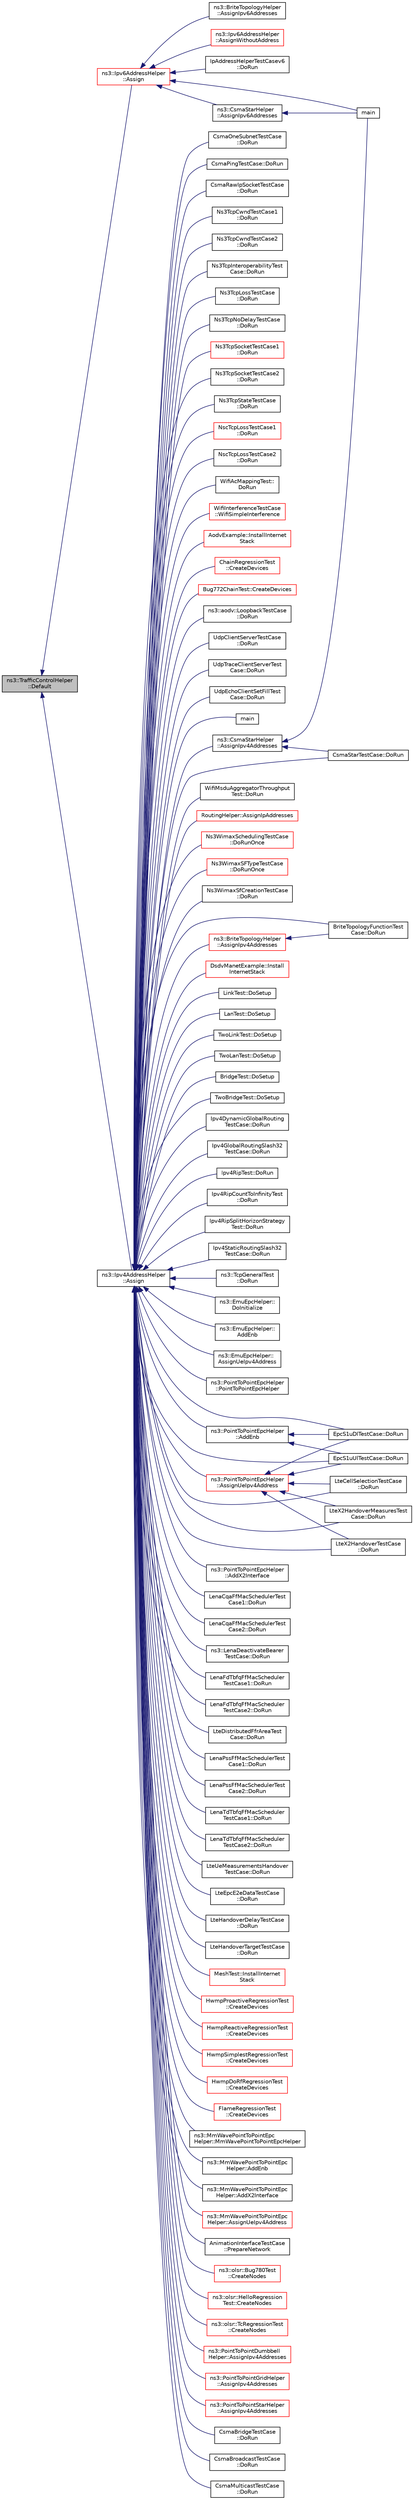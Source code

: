 digraph "ns3::TrafficControlHelper::Default"
{
  edge [fontname="Helvetica",fontsize="10",labelfontname="Helvetica",labelfontsize="10"];
  node [fontname="Helvetica",fontsize="10",shape=record];
  rankdir="LR";
  Node1 [label="ns3::TrafficControlHelper\l::Default",height=0.2,width=0.4,color="black", fillcolor="grey75", style="filled", fontcolor="black"];
  Node1 -> Node2 [dir="back",color="midnightblue",fontsize="10",style="solid"];
  Node2 [label="ns3::Ipv4AddressHelper\l::Assign",height=0.2,width=0.4,color="black", fillcolor="white", style="filled",URL="$d2/dae/classns3_1_1Ipv4AddressHelper.html#af8e7f4a1a7e74c00014a1eac445a27af",tooltip="Assign IP addresses to the net devices specified in the container based on the current network prefix..."];
  Node2 -> Node3 [dir="back",color="midnightblue",fontsize="10",style="solid"];
  Node3 [label="AodvExample::InstallInternet\lStack",height=0.2,width=0.4,color="red", fillcolor="white", style="filled",URL="$d7/db6/classAodvExample.html#abc2e6b6dd4791571042bc65a1340efd5"];
  Node2 -> Node4 [dir="back",color="midnightblue",fontsize="10",style="solid"];
  Node4 [label="ChainRegressionTest\l::CreateDevices",height=0.2,width=0.4,color="red", fillcolor="white", style="filled",URL="$da/d19/classChainRegressionTest.html#ae8b1dd906e3d52a223122c63d236bb19",tooltip="Create devices, install TCP/IP stack and applications. "];
  Node2 -> Node5 [dir="back",color="midnightblue",fontsize="10",style="solid"];
  Node5 [label="Bug772ChainTest::CreateDevices",height=0.2,width=0.4,color="red", fillcolor="white", style="filled",URL="$d0/d17/classBug772ChainTest.html#a9dfdee167ab354dd596e13d1a873e50a",tooltip="Create devices, install TCP/IP stack and applications. "];
  Node2 -> Node6 [dir="back",color="midnightblue",fontsize="10",style="solid"];
  Node6 [label="ns3::aodv::LoopbackTestCase\l::DoRun",height=0.2,width=0.4,color="black", fillcolor="white", style="filled",URL="$d2/d8c/classns3_1_1aodv_1_1LoopbackTestCase.html#aa4ecd46f743a971813870cff58563eab",tooltip="Implementation to actually run this TestCase. "];
  Node2 -> Node7 [dir="back",color="midnightblue",fontsize="10",style="solid"];
  Node7 [label="UdpClientServerTestCase\l::DoRun",height=0.2,width=0.4,color="black", fillcolor="white", style="filled",URL="$d2/dc1/classUdpClientServerTestCase.html#a9f7f382020c2a70d7cb2434ae18c9b6c",tooltip="Implementation to actually run this TestCase. "];
  Node2 -> Node8 [dir="back",color="midnightblue",fontsize="10",style="solid"];
  Node8 [label="UdpTraceClientServerTest\lCase::DoRun",height=0.2,width=0.4,color="black", fillcolor="white", style="filled",URL="$d8/daf/classUdpTraceClientServerTestCase.html#a067367203d92eb6f9edaee3c17da6d8a",tooltip="Implementation to actually run this TestCase. "];
  Node2 -> Node9 [dir="back",color="midnightblue",fontsize="10",style="solid"];
  Node9 [label="UdpEchoClientSetFillTest\lCase::DoRun",height=0.2,width=0.4,color="black", fillcolor="white", style="filled",URL="$d6/db2/classUdpEchoClientSetFillTestCase.html#abab274bc5d6e6f303a96446710d650b2",tooltip="Implementation to actually run this TestCase. "];
  Node2 -> Node10 [dir="back",color="midnightblue",fontsize="10",style="solid"];
  Node10 [label="main",height=0.2,width=0.4,color="black", fillcolor="white", style="filled",URL="$d0/d88/csma-bridge-one-hop_8cc.html#a0ddf1224851353fc92bfbff6f499fa97"];
  Node2 -> Node11 [dir="back",color="midnightblue",fontsize="10",style="solid"];
  Node11 [label="ns3::BriteTopologyHelper\l::AssignIpv4Addresses",height=0.2,width=0.4,color="red", fillcolor="white", style="filled",URL="$da/dee/classns3_1_1BriteTopologyHelper.html#a6d3c5647200385372fa7847294a24741"];
  Node11 -> Node12 [dir="back",color="midnightblue",fontsize="10",style="solid"];
  Node12 [label="BriteTopologyFunctionTest\lCase::DoRun",height=0.2,width=0.4,color="black", fillcolor="white", style="filled",URL="$d6/df2/classBriteTopologyFunctionTestCase.html#a8646dcfe4cd680f0fb25c5f70b2b46d6",tooltip="Implementation to actually run this TestCase. "];
  Node2 -> Node12 [dir="back",color="midnightblue",fontsize="10",style="solid"];
  Node2 -> Node13 [dir="back",color="midnightblue",fontsize="10",style="solid"];
  Node13 [label="ns3::CsmaStarHelper\l::AssignIpv4Addresses",height=0.2,width=0.4,color="black", fillcolor="white", style="filled",URL="$d1/d29/classns3_1_1CsmaStarHelper.html#a79de8a790d22696c51a4f6691cf24ce0"];
  Node13 -> Node14 [dir="back",color="midnightblue",fontsize="10",style="solid"];
  Node14 [label="main",height=0.2,width=0.4,color="black", fillcolor="white", style="filled",URL="$d3/d79/csma-star_8cc.html#a0ddf1224851353fc92bfbff6f499fa97"];
  Node13 -> Node15 [dir="back",color="midnightblue",fontsize="10",style="solid"];
  Node15 [label="CsmaStarTestCase::DoRun",height=0.2,width=0.4,color="black", fillcolor="white", style="filled",URL="$dd/d89/classCsmaStarTestCase.html#ab2214447716ce03f34f02b9e9af477d5",tooltip="Implementation to actually run this TestCase. "];
  Node2 -> Node16 [dir="back",color="midnightblue",fontsize="10",style="solid"];
  Node16 [label="DsdvManetExample::Install\lInternetStack",height=0.2,width=0.4,color="red", fillcolor="white", style="filled",URL="$d3/d2a/classDsdvManetExample.html#a81e2a6a60033ea5e4f630c8805cd9586"];
  Node2 -> Node17 [dir="back",color="midnightblue",fontsize="10",style="solid"];
  Node17 [label="LinkTest::DoSetup",height=0.2,width=0.4,color="black", fillcolor="white", style="filled",URL="$d0/d42/classLinkTest.html#a1f2bbaa1530ec0c0e18fab0a3d8dc73e",tooltip="Implementation to do any local setup required for this TestCase. "];
  Node2 -> Node18 [dir="back",color="midnightblue",fontsize="10",style="solid"];
  Node18 [label="LanTest::DoSetup",height=0.2,width=0.4,color="black", fillcolor="white", style="filled",URL="$d3/d8e/classLanTest.html#a1e5e94be4456c27e8aca1cc16a3491f2",tooltip="Implementation to do any local setup required for this TestCase. "];
  Node2 -> Node19 [dir="back",color="midnightblue",fontsize="10",style="solid"];
  Node19 [label="TwoLinkTest::DoSetup",height=0.2,width=0.4,color="black", fillcolor="white", style="filled",URL="$da/d58/classTwoLinkTest.html#a5344eae56cf986eb8a7f571b05622e76",tooltip="Implementation to do any local setup required for this TestCase. "];
  Node2 -> Node20 [dir="back",color="midnightblue",fontsize="10",style="solid"];
  Node20 [label="TwoLanTest::DoSetup",height=0.2,width=0.4,color="black", fillcolor="white", style="filled",URL="$dc/d2b/classTwoLanTest.html#acfc905a31b5767f6d74747593127dfe4",tooltip="Implementation to do any local setup required for this TestCase. "];
  Node2 -> Node21 [dir="back",color="midnightblue",fontsize="10",style="solid"];
  Node21 [label="BridgeTest::DoSetup",height=0.2,width=0.4,color="black", fillcolor="white", style="filled",URL="$d8/d8a/classBridgeTest.html#a4d88ad6e9248541478917f836cf52b78",tooltip="Implementation to do any local setup required for this TestCase. "];
  Node2 -> Node22 [dir="back",color="midnightblue",fontsize="10",style="solid"];
  Node22 [label="TwoBridgeTest::DoSetup",height=0.2,width=0.4,color="black", fillcolor="white", style="filled",URL="$d9/d58/classTwoBridgeTest.html#aeff92a896b2e27f3eba2dcefd50b5f69",tooltip="Implementation to do any local setup required for this TestCase. "];
  Node2 -> Node23 [dir="back",color="midnightblue",fontsize="10",style="solid"];
  Node23 [label="Ipv4DynamicGlobalRouting\lTestCase::DoRun",height=0.2,width=0.4,color="black", fillcolor="white", style="filled",URL="$d1/d60/classIpv4DynamicGlobalRoutingTestCase.html#a376bd2f408504237fdfac663598fb6c6",tooltip="Implementation to actually run this TestCase. "];
  Node2 -> Node24 [dir="back",color="midnightblue",fontsize="10",style="solid"];
  Node24 [label="Ipv4GlobalRoutingSlash32\lTestCase::DoRun",height=0.2,width=0.4,color="black", fillcolor="white", style="filled",URL="$d0/dd2/classIpv4GlobalRoutingSlash32TestCase.html#a261a15e240910fb1981571e8e6cb294f",tooltip="Implementation to actually run this TestCase. "];
  Node2 -> Node25 [dir="back",color="midnightblue",fontsize="10",style="solid"];
  Node25 [label="Ipv4RipTest::DoRun",height=0.2,width=0.4,color="black", fillcolor="white", style="filled",URL="$df/d3d/classIpv4RipTest.html#a4f355233f8793da9555cd544cd5893e9",tooltip="Implementation to actually run this TestCase. "];
  Node2 -> Node26 [dir="back",color="midnightblue",fontsize="10",style="solid"];
  Node26 [label="Ipv4RipCountToInfinityTest\l::DoRun",height=0.2,width=0.4,color="black", fillcolor="white", style="filled",URL="$db/dd9/classIpv4RipCountToInfinityTest.html#a98754dfc16633ff58db8cfd697dd9862",tooltip="Implementation to actually run this TestCase. "];
  Node2 -> Node27 [dir="back",color="midnightblue",fontsize="10",style="solid"];
  Node27 [label="Ipv4RipSplitHorizonStrategy\lTest::DoRun",height=0.2,width=0.4,color="black", fillcolor="white", style="filled",URL="$d7/d9e/classIpv4RipSplitHorizonStrategyTest.html#a2e1df0675ad2712888aa499ee0f7eac2",tooltip="Implementation to actually run this TestCase. "];
  Node2 -> Node28 [dir="back",color="midnightblue",fontsize="10",style="solid"];
  Node28 [label="Ipv4StaticRoutingSlash32\lTestCase::DoRun",height=0.2,width=0.4,color="black", fillcolor="white", style="filled",URL="$dd/d70/classIpv4StaticRoutingSlash32TestCase.html#a73d080d5a091f9198cc6611f042ff7ce",tooltip="Implementation to actually run this TestCase. "];
  Node2 -> Node29 [dir="back",color="midnightblue",fontsize="10",style="solid"];
  Node29 [label="ns3::TcpGeneralTest\l::DoRun",height=0.2,width=0.4,color="black", fillcolor="white", style="filled",URL="$d2/dfd/classns3_1_1TcpGeneralTest.html#a79f00453e60b95fcf8d22757593f5ed3",tooltip="Execute the tcp test. "];
  Node2 -> Node30 [dir="back",color="midnightblue",fontsize="10",style="solid"];
  Node30 [label="ns3::EmuEpcHelper::\lDoInitialize",height=0.2,width=0.4,color="black", fillcolor="white", style="filled",URL="$d9/db8/classns3_1_1EmuEpcHelper.html#ae66ac77634aad1dfb03bbe0d8a54acc1"];
  Node2 -> Node31 [dir="back",color="midnightblue",fontsize="10",style="solid"];
  Node31 [label="ns3::EmuEpcHelper::\lAddEnb",height=0.2,width=0.4,color="black", fillcolor="white", style="filled",URL="$d9/db8/classns3_1_1EmuEpcHelper.html#abaff0cf3ed70c034b5e0fd22dc89a7ba"];
  Node2 -> Node32 [dir="back",color="midnightblue",fontsize="10",style="solid"];
  Node32 [label="ns3::EmuEpcHelper::\lAssignUeIpv4Address",height=0.2,width=0.4,color="black", fillcolor="white", style="filled",URL="$d9/db8/classns3_1_1EmuEpcHelper.html#aac502ef9ce75512e249e7b98f70b82a7"];
  Node2 -> Node33 [dir="back",color="midnightblue",fontsize="10",style="solid"];
  Node33 [label="ns3::PointToPointEpcHelper\l::PointToPointEpcHelper",height=0.2,width=0.4,color="black", fillcolor="white", style="filled",URL="$de/d5b/classns3_1_1PointToPointEpcHelper.html#a3d4c34f6a194c994d45e0dac5019b8cb"];
  Node2 -> Node34 [dir="back",color="midnightblue",fontsize="10",style="solid"];
  Node34 [label="ns3::PointToPointEpcHelper\l::AddEnb",height=0.2,width=0.4,color="black", fillcolor="white", style="filled",URL="$de/d5b/classns3_1_1PointToPointEpcHelper.html#a6636cc9c0501b719bd81ed13efd3c589"];
  Node34 -> Node35 [dir="back",color="midnightblue",fontsize="10",style="solid"];
  Node35 [label="EpcS1uDlTestCase::DoRun",height=0.2,width=0.4,color="black", fillcolor="white", style="filled",URL="$db/d72/classEpcS1uDlTestCase.html#a2ac9313672e6c5e2a5a33f98a77ffec2",tooltip="Implementation to actually run this TestCase. "];
  Node34 -> Node36 [dir="back",color="midnightblue",fontsize="10",style="solid"];
  Node36 [label="EpcS1uUlTestCase::DoRun",height=0.2,width=0.4,color="black", fillcolor="white", style="filled",URL="$d8/d4d/classEpcS1uUlTestCase.html#a6fa27997312de46d9b0f3ab2221a24fa",tooltip="Implementation to actually run this TestCase. "];
  Node2 -> Node37 [dir="back",color="midnightblue",fontsize="10",style="solid"];
  Node37 [label="ns3::PointToPointEpcHelper\l::AddX2Interface",height=0.2,width=0.4,color="black", fillcolor="white", style="filled",URL="$de/d5b/classns3_1_1PointToPointEpcHelper.html#acfe584410f202b46acbcf194b7a79987"];
  Node2 -> Node38 [dir="back",color="midnightblue",fontsize="10",style="solid"];
  Node38 [label="ns3::PointToPointEpcHelper\l::AssignUeIpv4Address",height=0.2,width=0.4,color="red", fillcolor="white", style="filled",URL="$de/d5b/classns3_1_1PointToPointEpcHelper.html#a11102d32127163fdcc47c44623d4f0cc"];
  Node38 -> Node35 [dir="back",color="midnightblue",fontsize="10",style="solid"];
  Node38 -> Node36 [dir="back",color="midnightblue",fontsize="10",style="solid"];
  Node38 -> Node39 [dir="back",color="midnightblue",fontsize="10",style="solid"];
  Node39 [label="LteCellSelectionTestCase\l::DoRun",height=0.2,width=0.4,color="black", fillcolor="white", style="filled",URL="$d3/d21/classLteCellSelectionTestCase.html#a2ad9dadf26f7beb5d3ed1c6dfbcef90a",tooltip="Setup the simulation according to the configuration set by the class constructor, run it..."];
  Node38 -> Node40 [dir="back",color="midnightblue",fontsize="10",style="solid"];
  Node40 [label="LteX2HandoverMeasuresTest\lCase::DoRun",height=0.2,width=0.4,color="black", fillcolor="white", style="filled",URL="$dd/d82/classLteX2HandoverMeasuresTestCase.html#a6aefe1e71df347688687fb5d8dd54104",tooltip="Implementation to actually run this TestCase. "];
  Node38 -> Node41 [dir="back",color="midnightblue",fontsize="10",style="solid"];
  Node41 [label="LteX2HandoverTestCase\l::DoRun",height=0.2,width=0.4,color="black", fillcolor="white", style="filled",URL="$d4/d48/classLteX2HandoverTestCase.html#a5d77d6fbe61da649203846d4617b4716",tooltip="Implementation to actually run this TestCase. "];
  Node2 -> Node35 [dir="back",color="midnightblue",fontsize="10",style="solid"];
  Node2 -> Node36 [dir="back",color="midnightblue",fontsize="10",style="solid"];
  Node2 -> Node39 [dir="back",color="midnightblue",fontsize="10",style="solid"];
  Node2 -> Node42 [dir="back",color="midnightblue",fontsize="10",style="solid"];
  Node42 [label="LenaCqaFfMacSchedulerTest\lCase1::DoRun",height=0.2,width=0.4,color="black", fillcolor="white", style="filled",URL="$d2/d5c/classLenaCqaFfMacSchedulerTestCase1.html#a91b3e2ef4ff292dbeda5559ff0eae1e6",tooltip="Implementation to actually run this TestCase. "];
  Node2 -> Node43 [dir="back",color="midnightblue",fontsize="10",style="solid"];
  Node43 [label="LenaCqaFfMacSchedulerTest\lCase2::DoRun",height=0.2,width=0.4,color="black", fillcolor="white", style="filled",URL="$d4/d7d/classLenaCqaFfMacSchedulerTestCase2.html#a773e8490a80a3afe50adf54d713d3e4a",tooltip="Implementation to actually run this TestCase. "];
  Node2 -> Node44 [dir="back",color="midnightblue",fontsize="10",style="solid"];
  Node44 [label="ns3::LenaDeactivateBearer\lTestCase::DoRun",height=0.2,width=0.4,color="black", fillcolor="white", style="filled",URL="$d4/d2f/classns3_1_1LenaDeactivateBearerTestCase.html#a214d777e46f96b701efdfd360871f53f",tooltip="Implementation to actually run this TestCase. "];
  Node2 -> Node45 [dir="back",color="midnightblue",fontsize="10",style="solid"];
  Node45 [label="LenaFdTbfqFfMacScheduler\lTestCase1::DoRun",height=0.2,width=0.4,color="black", fillcolor="white", style="filled",URL="$d8/d07/classLenaFdTbfqFfMacSchedulerTestCase1.html#ae0536bf54d4e05fbf3600c1654c14cc0",tooltip="Implementation to actually run this TestCase. "];
  Node2 -> Node46 [dir="back",color="midnightblue",fontsize="10",style="solid"];
  Node46 [label="LenaFdTbfqFfMacScheduler\lTestCase2::DoRun",height=0.2,width=0.4,color="black", fillcolor="white", style="filled",URL="$d4/da3/classLenaFdTbfqFfMacSchedulerTestCase2.html#a2e43d4f9483463dffa86410a1ce47140",tooltip="Implementation to actually run this TestCase. "];
  Node2 -> Node47 [dir="back",color="midnightblue",fontsize="10",style="solid"];
  Node47 [label="LteDistributedFfrAreaTest\lCase::DoRun",height=0.2,width=0.4,color="black", fillcolor="white", style="filled",URL="$d7/d87/classLteDistributedFfrAreaTestCase.html#a1a386a39f2ddc3d22b17a134b775e2b7",tooltip="Implementation to actually run this TestCase. "];
  Node2 -> Node48 [dir="back",color="midnightblue",fontsize="10",style="solid"];
  Node48 [label="LenaPssFfMacSchedulerTest\lCase1::DoRun",height=0.2,width=0.4,color="black", fillcolor="white", style="filled",URL="$de/d58/classLenaPssFfMacSchedulerTestCase1.html#a82b48ffdd476a2c0b5b111aaa2702fc9",tooltip="Implementation to actually run this TestCase. "];
  Node2 -> Node49 [dir="back",color="midnightblue",fontsize="10",style="solid"];
  Node49 [label="LenaPssFfMacSchedulerTest\lCase2::DoRun",height=0.2,width=0.4,color="black", fillcolor="white", style="filled",URL="$dd/db8/classLenaPssFfMacSchedulerTestCase2.html#aff2e955c075aacd1f05d38b81ace0c3a",tooltip="Implementation to actually run this TestCase. "];
  Node2 -> Node50 [dir="back",color="midnightblue",fontsize="10",style="solid"];
  Node50 [label="LenaTdTbfqFfMacScheduler\lTestCase1::DoRun",height=0.2,width=0.4,color="black", fillcolor="white", style="filled",URL="$db/de2/classLenaTdTbfqFfMacSchedulerTestCase1.html#a7cc404c3537ef82bd8c4d8ebee0af929",tooltip="Implementation to actually run this TestCase. "];
  Node2 -> Node51 [dir="back",color="midnightblue",fontsize="10",style="solid"];
  Node51 [label="LenaTdTbfqFfMacScheduler\lTestCase2::DoRun",height=0.2,width=0.4,color="black", fillcolor="white", style="filled",URL="$d0/d1c/classLenaTdTbfqFfMacSchedulerTestCase2.html#a4029c5006bf9136e36d90101934b1db0",tooltip="Implementation to actually run this TestCase. "];
  Node2 -> Node52 [dir="back",color="midnightblue",fontsize="10",style="solid"];
  Node52 [label="LteUeMeasurementsHandover\lTestCase::DoRun",height=0.2,width=0.4,color="black", fillcolor="white", style="filled",URL="$d6/dc2/classLteUeMeasurementsHandoverTestCase.html#ae81c492f54cd25f174b26310458a7e5f",tooltip="Setup the simulation with the intended UE measurement reporting configuration, run it..."];
  Node2 -> Node53 [dir="back",color="midnightblue",fontsize="10",style="solid"];
  Node53 [label="LteEpcE2eDataTestCase\l::DoRun",height=0.2,width=0.4,color="black", fillcolor="white", style="filled",URL="$de/d92/classLteEpcE2eDataTestCase.html#a7b55bb639cd07d8b68365444a4cea639",tooltip="Implementation to actually run this TestCase. "];
  Node2 -> Node54 [dir="back",color="midnightblue",fontsize="10",style="solid"];
  Node54 [label="LteHandoverDelayTestCase\l::DoRun",height=0.2,width=0.4,color="black", fillcolor="white", style="filled",URL="$d8/dde/classLteHandoverDelayTestCase.html#a2e5214b6dd2249de91ba0aa326b8c97d",tooltip="Implementation to actually run this TestCase. "];
  Node2 -> Node55 [dir="back",color="midnightblue",fontsize="10",style="solid"];
  Node55 [label="LteHandoverTargetTestCase\l::DoRun",height=0.2,width=0.4,color="black", fillcolor="white", style="filled",URL="$d5/d92/classLteHandoverTargetTestCase.html#adc2ffaf5e89accdbf70756ad9a92ce2c",tooltip="Run a simulation of a micro-cell network using the parameters provided to the constructor function..."];
  Node2 -> Node40 [dir="back",color="midnightblue",fontsize="10",style="solid"];
  Node2 -> Node41 [dir="back",color="midnightblue",fontsize="10",style="solid"];
  Node2 -> Node56 [dir="back",color="midnightblue",fontsize="10",style="solid"];
  Node56 [label="MeshTest::InstallInternet\lStack",height=0.2,width=0.4,color="red", fillcolor="white", style="filled",URL="$da/dd3/classMeshTest.html#a43bfeb98362be8a2d7d16f49939e4ea5",tooltip="Install internet m_stack on nodes. "];
  Node2 -> Node57 [dir="back",color="midnightblue",fontsize="10",style="solid"];
  Node57 [label="HwmpProactiveRegressionTest\l::CreateDevices",height=0.2,width=0.4,color="red", fillcolor="white", style="filled",URL="$d2/d20/classHwmpProactiveRegressionTest.html#a98c6ff2361a7a5065ebf14089edc5bad",tooltip="Create devices function. "];
  Node2 -> Node58 [dir="back",color="midnightblue",fontsize="10",style="solid"];
  Node58 [label="HwmpReactiveRegressionTest\l::CreateDevices",height=0.2,width=0.4,color="red", fillcolor="white", style="filled",URL="$d2/dcc/classHwmpReactiveRegressionTest.html#a8b288a6801baae1e65f87de7eb0352a4",tooltip="Create devices function. "];
  Node2 -> Node59 [dir="back",color="midnightblue",fontsize="10",style="solid"];
  Node59 [label="HwmpSimplestRegressionTest\l::CreateDevices",height=0.2,width=0.4,color="red", fillcolor="white", style="filled",URL="$de/daa/classHwmpSimplestRegressionTest.html#a6866a6d6b0b93241ec0f0c29ef61fd39",tooltip="Create devices function. "];
  Node2 -> Node60 [dir="back",color="midnightblue",fontsize="10",style="solid"];
  Node60 [label="HwmpDoRfRegressionTest\l::CreateDevices",height=0.2,width=0.4,color="red", fillcolor="white", style="filled",URL="$d2/dbe/classHwmpDoRfRegressionTest.html#a55abac18467e059d3c39fa0de53bc436",tooltip="Create devices function. "];
  Node2 -> Node61 [dir="back",color="midnightblue",fontsize="10",style="solid"];
  Node61 [label="FlameRegressionTest\l::CreateDevices",height=0.2,width=0.4,color="red", fillcolor="white", style="filled",URL="$d7/dd4/classFlameRegressionTest.html#aeee4af77af2814f7339f204135cc2733",tooltip="Creat devices function. "];
  Node2 -> Node62 [dir="back",color="midnightblue",fontsize="10",style="solid"];
  Node62 [label="ns3::MmWavePointToPointEpc\lHelper::MmWavePointToPointEpcHelper",height=0.2,width=0.4,color="black", fillcolor="white", style="filled",URL="$db/dca/classns3_1_1MmWavePointToPointEpcHelper.html#a45b842e4b0bda8e4df3a3826c0b945b3"];
  Node2 -> Node63 [dir="back",color="midnightblue",fontsize="10",style="solid"];
  Node63 [label="ns3::MmWavePointToPointEpc\lHelper::AddEnb",height=0.2,width=0.4,color="black", fillcolor="white", style="filled",URL="$db/dca/classns3_1_1MmWavePointToPointEpcHelper.html#a9cd7e12bfdf03508e7a64d5fdf456366"];
  Node2 -> Node64 [dir="back",color="midnightblue",fontsize="10",style="solid"];
  Node64 [label="ns3::MmWavePointToPointEpc\lHelper::AddX2Interface",height=0.2,width=0.4,color="black", fillcolor="white", style="filled",URL="$db/dca/classns3_1_1MmWavePointToPointEpcHelper.html#aa391017eb6455ac779907487e794f531"];
  Node2 -> Node65 [dir="back",color="midnightblue",fontsize="10",style="solid"];
  Node65 [label="ns3::MmWavePointToPointEpc\lHelper::AssignUeIpv4Address",height=0.2,width=0.4,color="red", fillcolor="white", style="filled",URL="$db/dca/classns3_1_1MmWavePointToPointEpcHelper.html#ad96757d4c63d33f683dce1b5d6bca3b9"];
  Node2 -> Node66 [dir="back",color="midnightblue",fontsize="10",style="solid"];
  Node66 [label="AnimationInterfaceTestCase\l::PrepareNetwork",height=0.2,width=0.4,color="black", fillcolor="white", style="filled",URL="$d3/de7/classAnimationInterfaceTestCase.html#ae48a9d693e0e93f265ea2c27b985f462",tooltip="Prepare nework function. "];
  Node2 -> Node67 [dir="back",color="midnightblue",fontsize="10",style="solid"];
  Node67 [label="ns3::olsr::Bug780Test\l::CreateNodes",height=0.2,width=0.4,color="red", fillcolor="white", style="filled",URL="$d9/d95/classns3_1_1olsr_1_1Bug780Test.html#a87a836a5491da4a21a0b51d2a647b422",tooltip="Create & configure test network. "];
  Node2 -> Node68 [dir="back",color="midnightblue",fontsize="10",style="solid"];
  Node68 [label="ns3::olsr::HelloRegression\lTest::CreateNodes",height=0.2,width=0.4,color="red", fillcolor="white", style="filled",URL="$de/dad/classns3_1_1olsr_1_1HelloRegressionTest.html#ab101b71625b566733aeee0f7cd82e9f1",tooltip="Create & configure test network. "];
  Node2 -> Node69 [dir="back",color="midnightblue",fontsize="10",style="solid"];
  Node69 [label="ns3::olsr::TcRegressionTest\l::CreateNodes",height=0.2,width=0.4,color="red", fillcolor="white", style="filled",URL="$dd/dcb/classns3_1_1olsr_1_1TcRegressionTest.html#a09709ecf415b2a4c90c78aadb4c84c49",tooltip="Create & configure test network. "];
  Node2 -> Node70 [dir="back",color="midnightblue",fontsize="10",style="solid"];
  Node70 [label="ns3::PointToPointDumbbell\lHelper::AssignIpv4Addresses",height=0.2,width=0.4,color="red", fillcolor="white", style="filled",URL="$de/d04/classns3_1_1PointToPointDumbbellHelper.html#a3a2e0460a83df9b826b4a4553db22984"];
  Node2 -> Node71 [dir="back",color="midnightblue",fontsize="10",style="solid"];
  Node71 [label="ns3::PointToPointGridHelper\l::AssignIpv4Addresses",height=0.2,width=0.4,color="red", fillcolor="white", style="filled",URL="$d4/db8/classns3_1_1PointToPointGridHelper.html#a96ae3a60a6d9fa3b1501d32193cd6fb7"];
  Node2 -> Node72 [dir="back",color="midnightblue",fontsize="10",style="solid"];
  Node72 [label="ns3::PointToPointStarHelper\l::AssignIpv4Addresses",height=0.2,width=0.4,color="red", fillcolor="white", style="filled",URL="$d0/d33/classns3_1_1PointToPointStarHelper.html#ac92083654a8ef52b71f94397e0c0645d"];
  Node2 -> Node73 [dir="back",color="midnightblue",fontsize="10",style="solid"];
  Node73 [label="CsmaBridgeTestCase\l::DoRun",height=0.2,width=0.4,color="black", fillcolor="white", style="filled",URL="$db/d8b/classCsmaBridgeTestCase.html#a418aed79734ecaf7b1d0be507ff3d580",tooltip="Implementation to actually run this TestCase. "];
  Node2 -> Node74 [dir="back",color="midnightblue",fontsize="10",style="solid"];
  Node74 [label="CsmaBroadcastTestCase\l::DoRun",height=0.2,width=0.4,color="black", fillcolor="white", style="filled",URL="$d6/d5f/classCsmaBroadcastTestCase.html#a7627bd73126abea431bd84a676e43471",tooltip="Implementation to actually run this TestCase. "];
  Node2 -> Node75 [dir="back",color="midnightblue",fontsize="10",style="solid"];
  Node75 [label="CsmaMulticastTestCase\l::DoRun",height=0.2,width=0.4,color="black", fillcolor="white", style="filled",URL="$df/d8a/classCsmaMulticastTestCase.html#a1251df8e18b5cc31f4aa6f88bda7ffd5",tooltip="Implementation to actually run this TestCase. "];
  Node2 -> Node76 [dir="back",color="midnightblue",fontsize="10",style="solid"];
  Node76 [label="CsmaOneSubnetTestCase\l::DoRun",height=0.2,width=0.4,color="black", fillcolor="white", style="filled",URL="$da/d24/classCsmaOneSubnetTestCase.html#a801e886faf2701f211892bb32df83cb1",tooltip="Implementation to actually run this TestCase. "];
  Node2 -> Node77 [dir="back",color="midnightblue",fontsize="10",style="solid"];
  Node77 [label="CsmaPingTestCase::DoRun",height=0.2,width=0.4,color="black", fillcolor="white", style="filled",URL="$d8/df3/classCsmaPingTestCase.html#a975ad130eac1dcf501124552e1bc4e2c",tooltip="Implementation to actually run this TestCase. "];
  Node2 -> Node78 [dir="back",color="midnightblue",fontsize="10",style="solid"];
  Node78 [label="CsmaRawIpSocketTestCase\l::DoRun",height=0.2,width=0.4,color="black", fillcolor="white", style="filled",URL="$de/d44/classCsmaRawIpSocketTestCase.html#abebb23d96a216d35072bc800316c23cb",tooltip="Implementation to actually run this TestCase. "];
  Node2 -> Node15 [dir="back",color="midnightblue",fontsize="10",style="solid"];
  Node2 -> Node79 [dir="back",color="midnightblue",fontsize="10",style="solid"];
  Node79 [label="Ns3TcpCwndTestCase1\l::DoRun",height=0.2,width=0.4,color="black", fillcolor="white", style="filled",URL="$d6/daf/classNs3TcpCwndTestCase1.html#a971429fc73e54e438db863df0cdf8647",tooltip="Implementation to actually run this TestCase. "];
  Node2 -> Node80 [dir="back",color="midnightblue",fontsize="10",style="solid"];
  Node80 [label="Ns3TcpCwndTestCase2\l::DoRun",height=0.2,width=0.4,color="black", fillcolor="white", style="filled",URL="$dc/dca/classNs3TcpCwndTestCase2.html#a861689d2e951548eacc10b7f5c24540d",tooltip="Implementation to actually run this TestCase. "];
  Node2 -> Node81 [dir="back",color="midnightblue",fontsize="10",style="solid"];
  Node81 [label="Ns3TcpInteroperabilityTest\lCase::DoRun",height=0.2,width=0.4,color="black", fillcolor="white", style="filled",URL="$d5/d86/classNs3TcpInteroperabilityTestCase.html#a7d5f4739d69bd8ba54b091dd83da6d4a",tooltip="Implementation to actually run this TestCase. "];
  Node2 -> Node82 [dir="back",color="midnightblue",fontsize="10",style="solid"];
  Node82 [label="Ns3TcpLossTestCase\l::DoRun",height=0.2,width=0.4,color="black", fillcolor="white", style="filled",URL="$d7/d40/classNs3TcpLossTestCase.html#aa6494c8b5df42627efd9625374b2eeeb",tooltip="Implementation to actually run this TestCase. "];
  Node2 -> Node83 [dir="back",color="midnightblue",fontsize="10",style="solid"];
  Node83 [label="Ns3TcpNoDelayTestCase\l::DoRun",height=0.2,width=0.4,color="black", fillcolor="white", style="filled",URL="$d0/d5b/classNs3TcpNoDelayTestCase.html#abfdf89fdc70c1f4b66390d31fcc6013b",tooltip="Implementation to actually run this TestCase. "];
  Node2 -> Node84 [dir="back",color="midnightblue",fontsize="10",style="solid"];
  Node84 [label="Ns3TcpSocketTestCase1\l::DoRun",height=0.2,width=0.4,color="red", fillcolor="white", style="filled",URL="$d5/d47/classNs3TcpSocketTestCase1.html#a99214a78a94b82f5da1dd08243935415",tooltip="Implementation to actually run this TestCase. "];
  Node2 -> Node85 [dir="back",color="midnightblue",fontsize="10",style="solid"];
  Node85 [label="Ns3TcpSocketTestCase2\l::DoRun",height=0.2,width=0.4,color="black", fillcolor="white", style="filled",URL="$d3/d03/classNs3TcpSocketTestCase2.html#a5af09b49ff61fd2b62cfd9bbff792541",tooltip="Implementation to actually run this TestCase. "];
  Node2 -> Node86 [dir="back",color="midnightblue",fontsize="10",style="solid"];
  Node86 [label="Ns3TcpStateTestCase\l::DoRun",height=0.2,width=0.4,color="black", fillcolor="white", style="filled",URL="$d4/d4d/classNs3TcpStateTestCase.html#a62dd7855d89e540bf08e8ac2e9febf9f",tooltip="Implementation to actually run this TestCase. "];
  Node2 -> Node87 [dir="back",color="midnightblue",fontsize="10",style="solid"];
  Node87 [label="NscTcpLossTestCase1\l::DoRun",height=0.2,width=0.4,color="red", fillcolor="white", style="filled",URL="$df/d00/classNscTcpLossTestCase1.html#ab2e9a06924e6dffa3f335d64c54e2a0e",tooltip="Implementation to actually run this TestCase. "];
  Node2 -> Node88 [dir="back",color="midnightblue",fontsize="10",style="solid"];
  Node88 [label="NscTcpLossTestCase2\l::DoRun",height=0.2,width=0.4,color="black", fillcolor="white", style="filled",URL="$df/d7e/classNscTcpLossTestCase2.html#ad364f063ed7754e73344898da12a442f",tooltip="Implementation to actually run this TestCase. "];
  Node2 -> Node89 [dir="back",color="midnightblue",fontsize="10",style="solid"];
  Node89 [label="WifiAcMappingTest::\lDoRun",height=0.2,width=0.4,color="black", fillcolor="white", style="filled",URL="$dd/dd2/classWifiAcMappingTest.html#ae0d828d29768d59590210d2f1bf8a552",tooltip="Implementation to actually run this TestCase. "];
  Node2 -> Node90 [dir="back",color="midnightblue",fontsize="10",style="solid"];
  Node90 [label="WifiInterferenceTestCase\l::WifiSimpleInterference",height=0.2,width=0.4,color="red", fillcolor="white", style="filled",URL="$dc/d37/classWifiInterferenceTestCase.html#a360c9c443551246707b58ee879c37a5a"];
  Node2 -> Node91 [dir="back",color="midnightblue",fontsize="10",style="solid"];
  Node91 [label="WifiMsduAggregatorThroughput\lTest::DoRun",height=0.2,width=0.4,color="black", fillcolor="white", style="filled",URL="$da/de8/classWifiMsduAggregatorThroughputTest.html#a7c7ee21528f8d3c13238b6e9455b03f4",tooltip="Implementation to actually run this TestCase. "];
  Node2 -> Node92 [dir="back",color="midnightblue",fontsize="10",style="solid"];
  Node92 [label="RoutingHelper::AssignIpAddresses",height=0.2,width=0.4,color="red", fillcolor="white", style="filled",URL="$db/d84/classRoutingHelper.html#aa08ca9f06e7e06f95919bb14345750b0",tooltip="Assigns IPv4 addresses to net devices and their interfaces. "];
  Node2 -> Node93 [dir="back",color="midnightblue",fontsize="10",style="solid"];
  Node93 [label="Ns3WimaxSchedulingTestCase\l::DoRunOnce",height=0.2,width=0.4,color="red", fillcolor="white", style="filled",URL="$d3/d17/classNs3WimaxSchedulingTestCase.html#aad78c43ab4763cf03d3da38910f84977"];
  Node2 -> Node94 [dir="back",color="midnightblue",fontsize="10",style="solid"];
  Node94 [label="Ns3WimaxSFTypeTestCase\l::DoRunOnce",height=0.2,width=0.4,color="red", fillcolor="white", style="filled",URL="$de/d94/classNs3WimaxSFTypeTestCase.html#abb7c555fc0a6ff152bf0d47ac567d62d"];
  Node2 -> Node95 [dir="back",color="midnightblue",fontsize="10",style="solid"];
  Node95 [label="Ns3WimaxSfCreationTestCase\l::DoRun",height=0.2,width=0.4,color="black", fillcolor="white", style="filled",URL="$d1/d9d/classNs3WimaxSfCreationTestCase.html#a423b3bbb2ddf0149546bd74c5d8ffc42",tooltip="Implementation to actually run this TestCase. "];
  Node1 -> Node96 [dir="back",color="midnightblue",fontsize="10",style="solid"];
  Node96 [label="ns3::Ipv6AddressHelper\l::Assign",height=0.2,width=0.4,color="red", fillcolor="white", style="filled",URL="$d7/de2/classns3_1_1Ipv6AddressHelper.html#aad4685588aea1757beaf881bc4157912",tooltip="Allocate an Ipv6InterfaceContainer with auto-assigned addresses. "];
  Node96 -> Node97 [dir="back",color="midnightblue",fontsize="10",style="solid"];
  Node97 [label="ns3::BriteTopologyHelper\l::AssignIpv6Addresses",height=0.2,width=0.4,color="black", fillcolor="white", style="filled",URL="$da/dee/classns3_1_1BriteTopologyHelper.html#a015db8f8f12141fa6ef6627973472bf2"];
  Node96 -> Node14 [dir="back",color="midnightblue",fontsize="10",style="solid"];
  Node96 -> Node98 [dir="back",color="midnightblue",fontsize="10",style="solid"];
  Node98 [label="ns3::CsmaStarHelper\l::AssignIpv6Addresses",height=0.2,width=0.4,color="black", fillcolor="white", style="filled",URL="$d1/d29/classns3_1_1CsmaStarHelper.html#a0ff467c2d76ed22673aa7b16e319ab7b"];
  Node98 -> Node14 [dir="back",color="midnightblue",fontsize="10",style="solid"];
  Node96 -> Node99 [dir="back",color="midnightblue",fontsize="10",style="solid"];
  Node99 [label="ns3::Ipv6AddressHelper\l::AssignWithoutAddress",height=0.2,width=0.4,color="red", fillcolor="white", style="filled",URL="$d7/de2/classns3_1_1Ipv6AddressHelper.html#a11d807b801198006c7be96bac61d44ac",tooltip="Allocate an Ipv6InterfaceContainer but do not assign any IPv6 addresses. "];
  Node96 -> Node100 [dir="back",color="midnightblue",fontsize="10",style="solid"];
  Node100 [label="IpAddressHelperTestCasev6\l::DoRun",height=0.2,width=0.4,color="black", fillcolor="white", style="filled",URL="$dc/d80/classIpAddressHelperTestCasev6.html#a784cec04a31e92a998b06becb3538e2d",tooltip="Implementation to actually run this TestCase. "];
}
